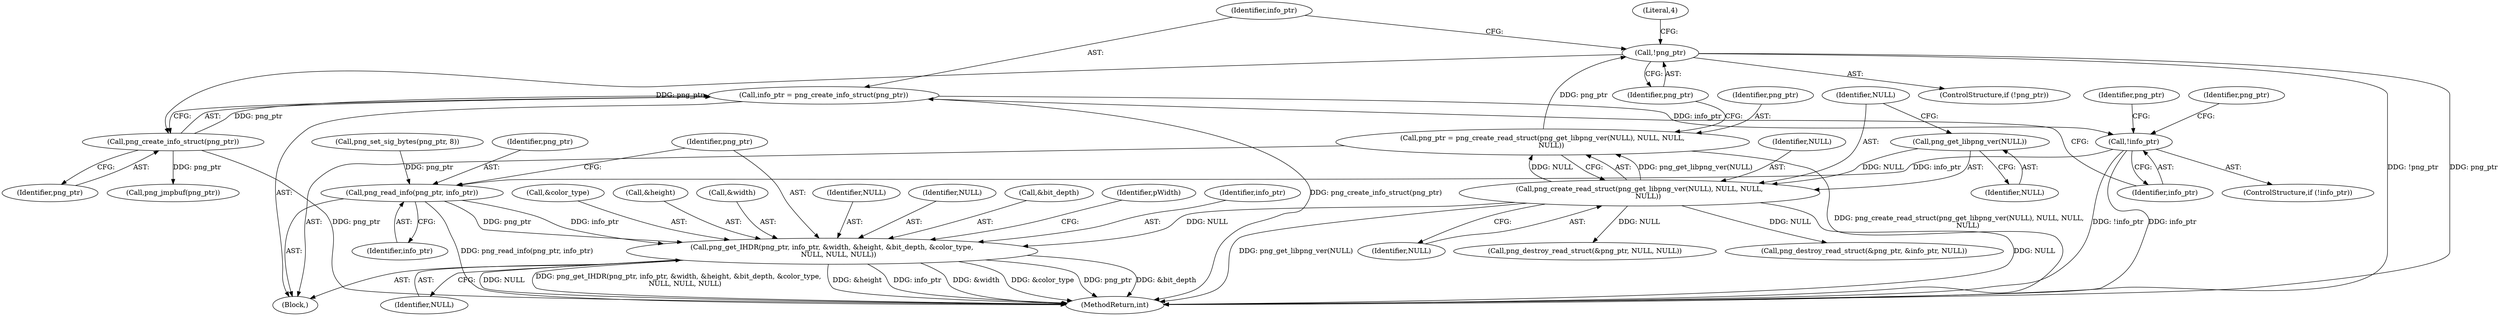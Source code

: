 digraph "0_Android_9d4853418ab2f754c2b63e091c29c5529b8b86ca_1@API" {
"1000142" [label="(Call,info_ptr = png_create_info_struct(png_ptr))"];
"1000144" [label="(Call,png_create_info_struct(png_ptr))"];
"1000138" [label="(Call,!png_ptr)"];
"1000129" [label="(Call,png_ptr = png_create_read_struct(png_get_libpng_ver(NULL), NULL, NULL,\n        NULL))"];
"1000131" [label="(Call,png_create_read_struct(png_get_libpng_ver(NULL), NULL, NULL,\n        NULL))"];
"1000132" [label="(Call,png_get_libpng_ver(NULL))"];
"1000147" [label="(Call,!info_ptr)"];
"1000176" [label="(Call,png_read_info(png_ptr, info_ptr))"];
"1000179" [label="(Call,png_get_IHDR(png_ptr, info_ptr, &width, &height, &bit_depth, &color_type,\n      NULL, NULL, NULL))"];
"1000130" [label="(Identifier,png_ptr)"];
"1000184" [label="(Call,&height)"];
"1000142" [label="(Call,info_ptr = png_create_info_struct(png_ptr))"];
"1000138" [label="(Call,!png_ptr)"];
"1000145" [label="(Identifier,png_ptr)"];
"1000182" [label="(Call,&width)"];
"1000179" [label="(Call,png_get_IHDR(png_ptr, info_ptr, &width, &height, &bit_depth, &color_type,\n      NULL, NULL, NULL))"];
"1000136" [label="(Identifier,NULL)"];
"1000115" [label="(Block,)"];
"1000144" [label="(Call,png_create_info_struct(png_ptr))"];
"1000180" [label="(Identifier,png_ptr)"];
"1000133" [label="(Identifier,NULL)"];
"1000178" [label="(Identifier,info_ptr)"];
"1000141" [label="(Literal,4)"];
"1000135" [label="(Identifier,NULL)"];
"1000173" [label="(Call,png_set_sig_bytes(png_ptr, 8))"];
"1000129" [label="(Call,png_ptr = png_create_read_struct(png_get_libpng_ver(NULL), NULL, NULL,\n        NULL))"];
"1000190" [label="(Identifier,NULL)"];
"1000191" [label="(Identifier,NULL)"];
"1000186" [label="(Call,&bit_depth)"];
"1000147" [label="(Call,!info_ptr)"];
"1000137" [label="(ControlStructure,if (!png_ptr))"];
"1000176" [label="(Call,png_read_info(png_ptr, info_ptr))"];
"1000131" [label="(Call,png_create_read_struct(png_get_libpng_ver(NULL), NULL, NULL,\n        NULL))"];
"1000150" [label="(Call,png_destroy_read_struct(&png_ptr, NULL, NULL))"];
"1000152" [label="(Identifier,png_ptr)"];
"1000159" [label="(Call,png_jmpbuf(png_ptr))"];
"1000192" [label="(Identifier,NULL)"];
"1000195" [label="(Identifier,pWidth)"];
"1000181" [label="(Identifier,info_ptr)"];
"1000203" [label="(MethodReturn,int)"];
"1000134" [label="(Identifier,NULL)"];
"1000177" [label="(Identifier,png_ptr)"];
"1000148" [label="(Identifier,info_ptr)"];
"1000139" [label="(Identifier,png_ptr)"];
"1000143" [label="(Identifier,info_ptr)"];
"1000162" [label="(Call,png_destroy_read_struct(&png_ptr, &info_ptr, NULL))"];
"1000160" [label="(Identifier,png_ptr)"];
"1000146" [label="(ControlStructure,if (!info_ptr))"];
"1000132" [label="(Call,png_get_libpng_ver(NULL))"];
"1000188" [label="(Call,&color_type)"];
"1000142" -> "1000115"  [label="AST: "];
"1000142" -> "1000144"  [label="CFG: "];
"1000143" -> "1000142"  [label="AST: "];
"1000144" -> "1000142"  [label="AST: "];
"1000148" -> "1000142"  [label="CFG: "];
"1000142" -> "1000203"  [label="DDG: png_create_info_struct(png_ptr)"];
"1000144" -> "1000142"  [label="DDG: png_ptr"];
"1000142" -> "1000147"  [label="DDG: info_ptr"];
"1000144" -> "1000145"  [label="CFG: "];
"1000145" -> "1000144"  [label="AST: "];
"1000144" -> "1000203"  [label="DDG: png_ptr"];
"1000138" -> "1000144"  [label="DDG: png_ptr"];
"1000144" -> "1000159"  [label="DDG: png_ptr"];
"1000138" -> "1000137"  [label="AST: "];
"1000138" -> "1000139"  [label="CFG: "];
"1000139" -> "1000138"  [label="AST: "];
"1000141" -> "1000138"  [label="CFG: "];
"1000143" -> "1000138"  [label="CFG: "];
"1000138" -> "1000203"  [label="DDG: !png_ptr"];
"1000138" -> "1000203"  [label="DDG: png_ptr"];
"1000129" -> "1000138"  [label="DDG: png_ptr"];
"1000129" -> "1000115"  [label="AST: "];
"1000129" -> "1000131"  [label="CFG: "];
"1000130" -> "1000129"  [label="AST: "];
"1000131" -> "1000129"  [label="AST: "];
"1000139" -> "1000129"  [label="CFG: "];
"1000129" -> "1000203"  [label="DDG: png_create_read_struct(png_get_libpng_ver(NULL), NULL, NULL,\n        NULL)"];
"1000131" -> "1000129"  [label="DDG: png_get_libpng_ver(NULL)"];
"1000131" -> "1000129"  [label="DDG: NULL"];
"1000131" -> "1000136"  [label="CFG: "];
"1000132" -> "1000131"  [label="AST: "];
"1000134" -> "1000131"  [label="AST: "];
"1000135" -> "1000131"  [label="AST: "];
"1000136" -> "1000131"  [label="AST: "];
"1000131" -> "1000203"  [label="DDG: png_get_libpng_ver(NULL)"];
"1000131" -> "1000203"  [label="DDG: NULL"];
"1000132" -> "1000131"  [label="DDG: NULL"];
"1000131" -> "1000150"  [label="DDG: NULL"];
"1000131" -> "1000162"  [label="DDG: NULL"];
"1000131" -> "1000179"  [label="DDG: NULL"];
"1000132" -> "1000133"  [label="CFG: "];
"1000133" -> "1000132"  [label="AST: "];
"1000134" -> "1000132"  [label="CFG: "];
"1000147" -> "1000146"  [label="AST: "];
"1000147" -> "1000148"  [label="CFG: "];
"1000148" -> "1000147"  [label="AST: "];
"1000152" -> "1000147"  [label="CFG: "];
"1000160" -> "1000147"  [label="CFG: "];
"1000147" -> "1000203"  [label="DDG: info_ptr"];
"1000147" -> "1000203"  [label="DDG: !info_ptr"];
"1000147" -> "1000176"  [label="DDG: info_ptr"];
"1000176" -> "1000115"  [label="AST: "];
"1000176" -> "1000178"  [label="CFG: "];
"1000177" -> "1000176"  [label="AST: "];
"1000178" -> "1000176"  [label="AST: "];
"1000180" -> "1000176"  [label="CFG: "];
"1000176" -> "1000203"  [label="DDG: png_read_info(png_ptr, info_ptr)"];
"1000173" -> "1000176"  [label="DDG: png_ptr"];
"1000176" -> "1000179"  [label="DDG: png_ptr"];
"1000176" -> "1000179"  [label="DDG: info_ptr"];
"1000179" -> "1000115"  [label="AST: "];
"1000179" -> "1000192"  [label="CFG: "];
"1000180" -> "1000179"  [label="AST: "];
"1000181" -> "1000179"  [label="AST: "];
"1000182" -> "1000179"  [label="AST: "];
"1000184" -> "1000179"  [label="AST: "];
"1000186" -> "1000179"  [label="AST: "];
"1000188" -> "1000179"  [label="AST: "];
"1000190" -> "1000179"  [label="AST: "];
"1000191" -> "1000179"  [label="AST: "];
"1000192" -> "1000179"  [label="AST: "];
"1000195" -> "1000179"  [label="CFG: "];
"1000179" -> "1000203"  [label="DDG: &bit_depth"];
"1000179" -> "1000203"  [label="DDG: NULL"];
"1000179" -> "1000203"  [label="DDG: png_get_IHDR(png_ptr, info_ptr, &width, &height, &bit_depth, &color_type,\n      NULL, NULL, NULL)"];
"1000179" -> "1000203"  [label="DDG: &height"];
"1000179" -> "1000203"  [label="DDG: info_ptr"];
"1000179" -> "1000203"  [label="DDG: &width"];
"1000179" -> "1000203"  [label="DDG: &color_type"];
"1000179" -> "1000203"  [label="DDG: png_ptr"];
}
